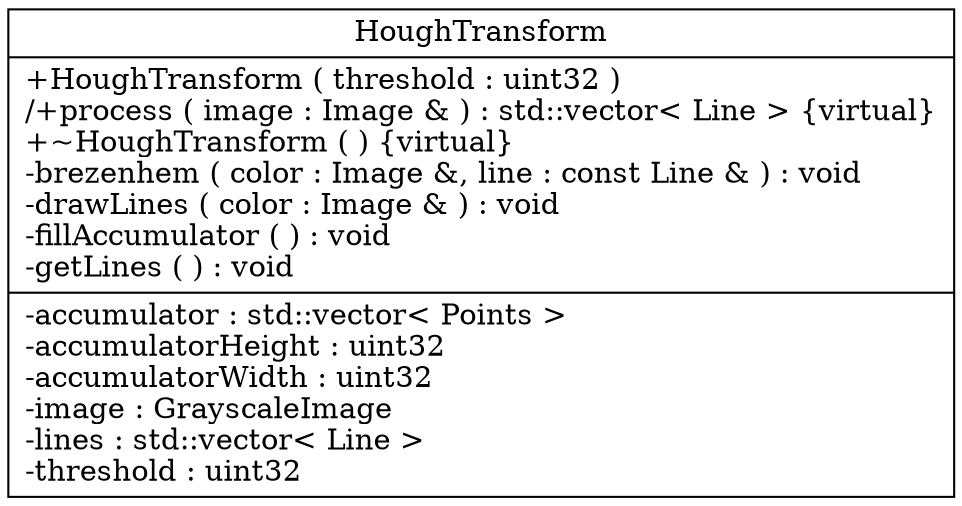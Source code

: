 digraph HoughTransform
{
graph [ rankdir="RL" ]
"d6/dd5/class_hough_transform" [ label="HoughTransform\n|+HoughTransform ( threshold : uint32 )\l/+process ( image : Image & ) : std::vector\< Line \> \{virtual\}\l+~HoughTransform (  ) \{virtual\}\l-brezenhem ( color : Image &, line : const Line & ) : void\l-drawLines ( color : Image & ) : void\l-fillAccumulator (  ) : void\l-getLines (  ) : void\l|-accumulator : std::vector\< Points \>\l-accumulatorHeight : uint32\l-accumulatorWidth : uint32\l-image : GrayscaleImage\l-lines : std::vector\< Line \>\l-threshold : uint32\l" shape="record" ]
}